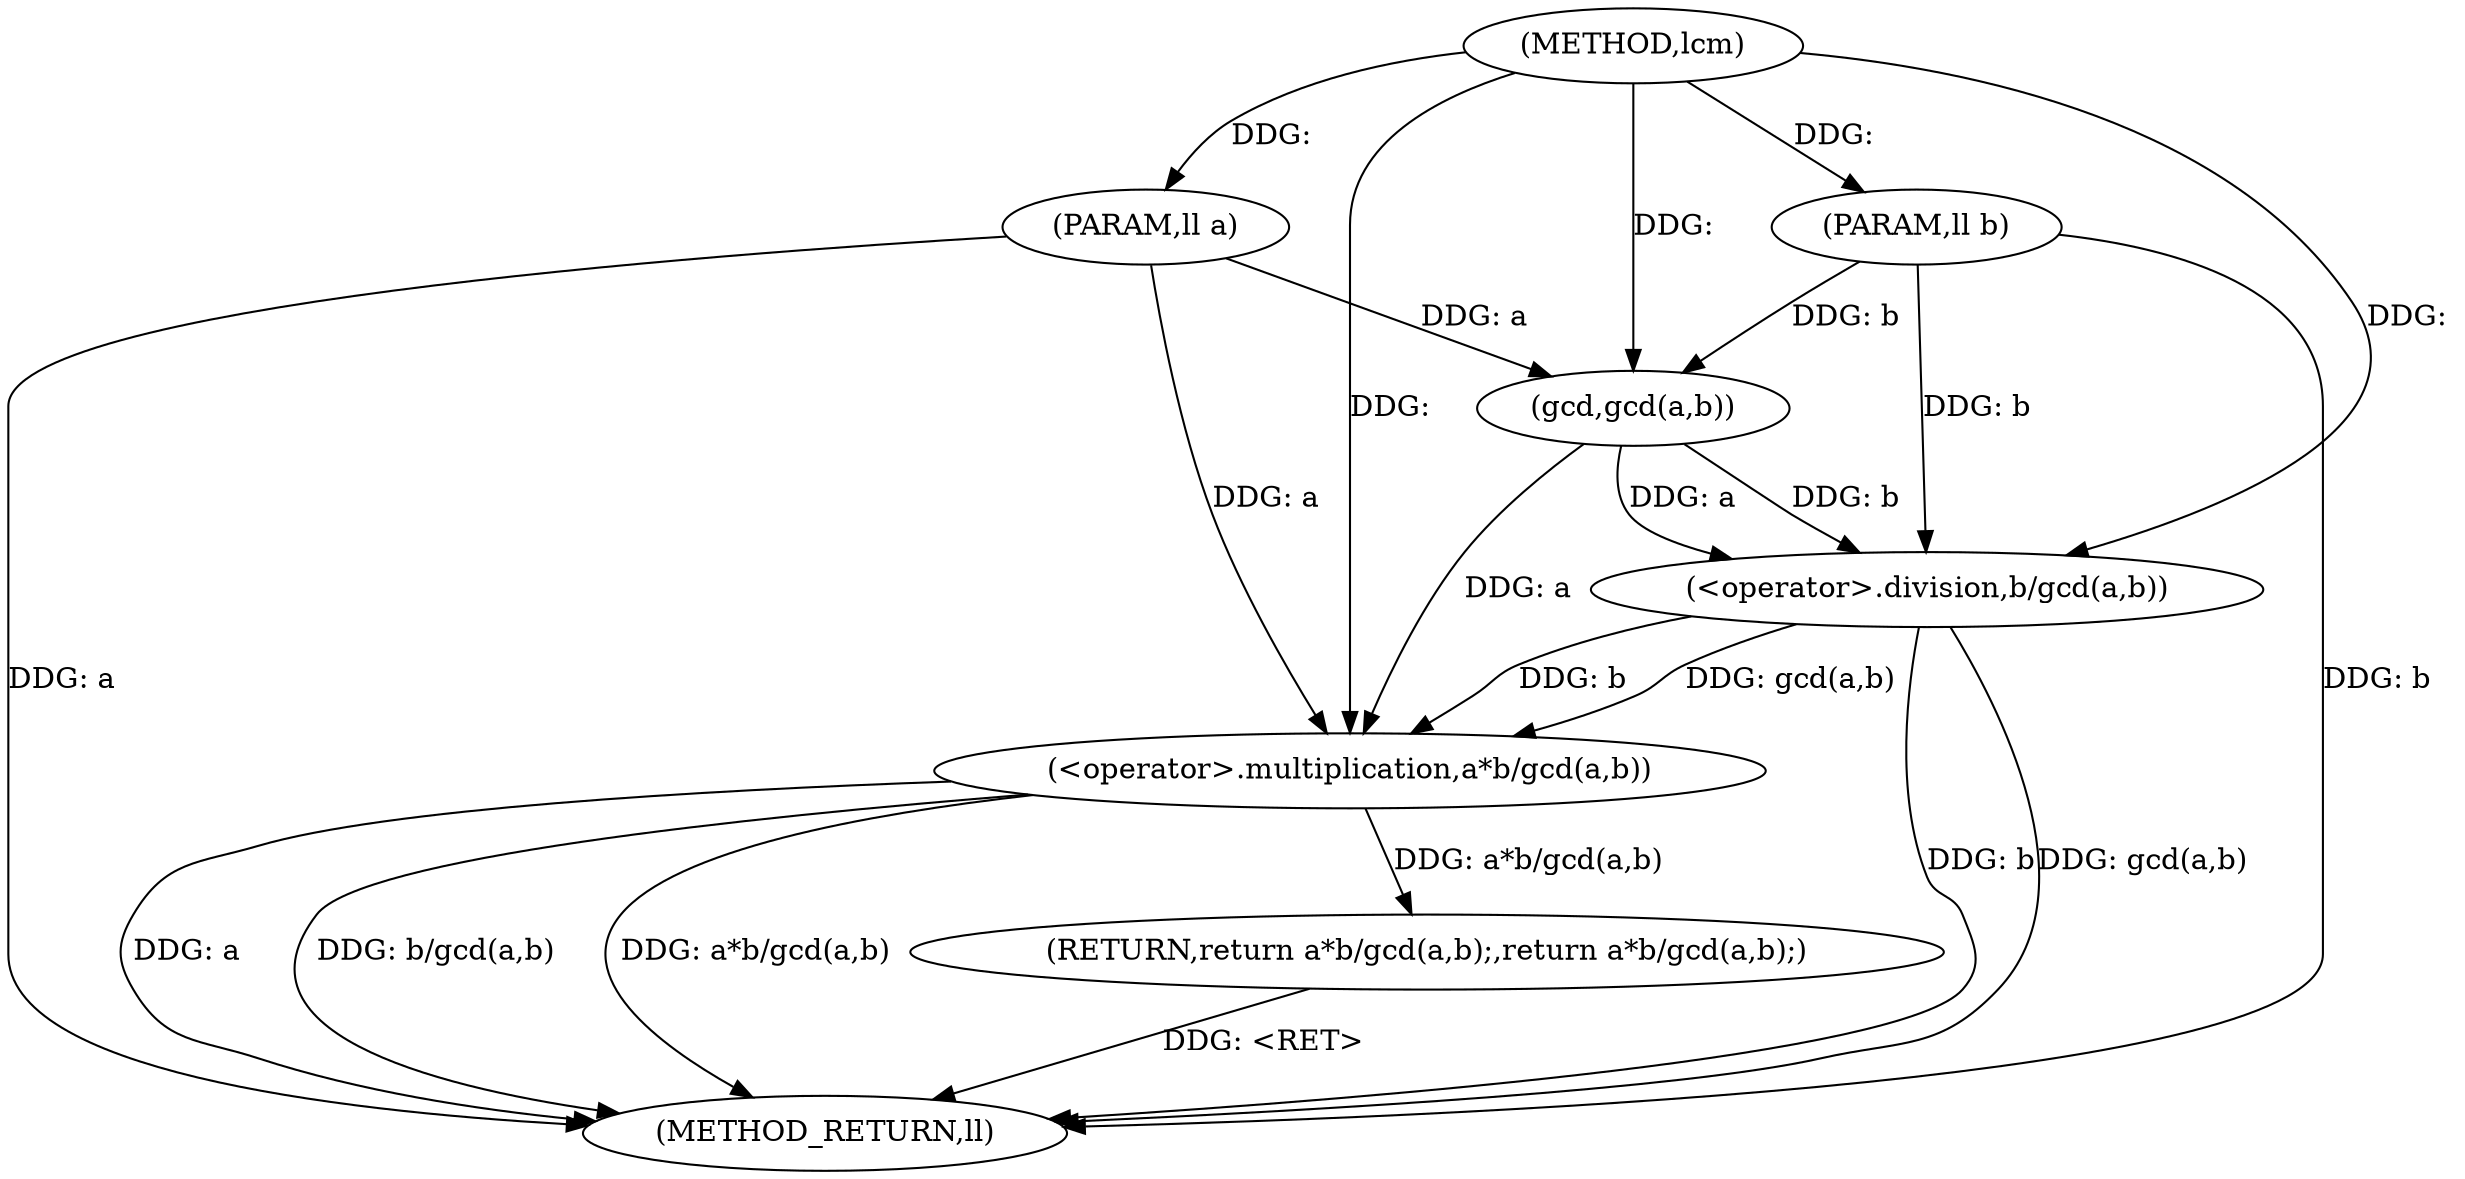 digraph "lcm" {  
"1000192" [label = "(METHOD,lcm)" ]
"1000204" [label = "(METHOD_RETURN,ll)" ]
"1000193" [label = "(PARAM,ll a)" ]
"1000194" [label = "(PARAM,ll b)" ]
"1000196" [label = "(RETURN,return a*b/gcd(a,b);,return a*b/gcd(a,b);)" ]
"1000197" [label = "(<operator>.multiplication,a*b/gcd(a,b))" ]
"1000199" [label = "(<operator>.division,b/gcd(a,b))" ]
"1000201" [label = "(gcd,gcd(a,b))" ]
  "1000193" -> "1000204"  [ label = "DDG: a"] 
  "1000194" -> "1000204"  [ label = "DDG: b"] 
  "1000197" -> "1000204"  [ label = "DDG: a"] 
  "1000199" -> "1000204"  [ label = "DDG: b"] 
  "1000199" -> "1000204"  [ label = "DDG: gcd(a,b)"] 
  "1000197" -> "1000204"  [ label = "DDG: b/gcd(a,b)"] 
  "1000197" -> "1000204"  [ label = "DDG: a*b/gcd(a,b)"] 
  "1000196" -> "1000204"  [ label = "DDG: <RET>"] 
  "1000192" -> "1000193"  [ label = "DDG: "] 
  "1000192" -> "1000194"  [ label = "DDG: "] 
  "1000197" -> "1000196"  [ label = "DDG: a*b/gcd(a,b)"] 
  "1000201" -> "1000197"  [ label = "DDG: a"] 
  "1000193" -> "1000197"  [ label = "DDG: a"] 
  "1000192" -> "1000197"  [ label = "DDG: "] 
  "1000199" -> "1000197"  [ label = "DDG: gcd(a,b)"] 
  "1000199" -> "1000197"  [ label = "DDG: b"] 
  "1000201" -> "1000199"  [ label = "DDG: b"] 
  "1000194" -> "1000199"  [ label = "DDG: b"] 
  "1000192" -> "1000199"  [ label = "DDG: "] 
  "1000201" -> "1000199"  [ label = "DDG: a"] 
  "1000193" -> "1000201"  [ label = "DDG: a"] 
  "1000192" -> "1000201"  [ label = "DDG: "] 
  "1000194" -> "1000201"  [ label = "DDG: b"] 
}
